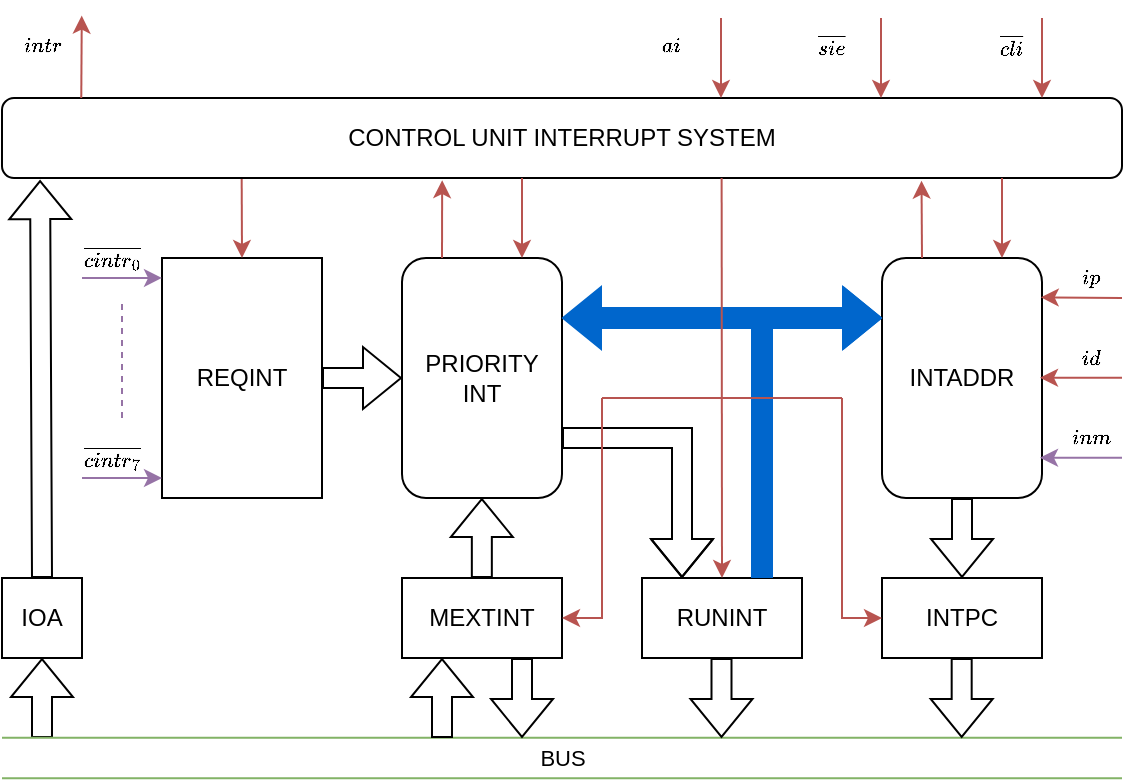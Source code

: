 <mxfile version="24.8.4">
  <diagram name="Page-1" id="qgboC0yW0NJ7pntvo6_7">
    <mxGraphModel dx="1092" dy="603" grid="1" gridSize="10" guides="1" tooltips="1" connect="1" arrows="1" fold="1" page="1" pageScale="1" pageWidth="1169" pageHeight="827" math="1" shadow="0">
      <root>
        <mxCell id="0" />
        <mxCell id="1" parent="0" />
        <mxCell id="w4ypoUHhYFHXSaaBUVkP-3" value="IOA" style="rounded=0;whiteSpace=wrap;html=1;" parent="1" vertex="1">
          <mxGeometry x="40" y="680" width="40" height="40" as="geometry" />
        </mxCell>
        <mxCell id="w4ypoUHhYFHXSaaBUVkP-5" value="" style="shape=flexArrow;endArrow=classic;html=1;rounded=0;entryX=0.5;entryY=1;entryDx=0;entryDy=0;" parent="1" target="w4ypoUHhYFHXSaaBUVkP-3" edge="1">
          <mxGeometry width="50" height="50" relative="1" as="geometry">
            <mxPoint x="60" y="760" as="sourcePoint" />
            <mxPoint x="-150" y="810" as="targetPoint" />
          </mxGeometry>
        </mxCell>
        <mxCell id="w4ypoUHhYFHXSaaBUVkP-6" value="" style="shape=flexArrow;endArrow=classic;html=1;rounded=0;exitX=0.5;exitY=0;exitDx=0;exitDy=0;entryX=0.034;entryY=1.027;entryDx=0;entryDy=0;entryPerimeter=0;" parent="1" source="w4ypoUHhYFHXSaaBUVkP-3" target="9uRrj2Ei5iFGlI9T22YE-1" edge="1">
          <mxGeometry width="50" height="50" relative="1" as="geometry">
            <mxPoint x="-200" y="860" as="sourcePoint" />
            <mxPoint x="60.0" y="640.0" as="targetPoint" />
          </mxGeometry>
        </mxCell>
        <mxCell id="w4ypoUHhYFHXSaaBUVkP-34" value="BUS" style="shape=link;html=1;rounded=0;width=20.286;fillColor=#d5e8d4;strokeColor=#82b366;shadow=0;flowAnimation=0;targetPerimeterSpacing=6;sourcePerimeterSpacing=6;endSize=10;startSize=10;strokeWidth=1;" parent="1" edge="1">
          <mxGeometry width="100" relative="1" as="geometry">
            <mxPoint x="40" y="770" as="sourcePoint" />
            <mxPoint x="600" y="770" as="targetPoint" />
          </mxGeometry>
        </mxCell>
        <mxCell id="9uRrj2Ei5iFGlI9T22YE-1" value="CONTROL UNIT INTERRUPT SYSTEM" style="rounded=1;whiteSpace=wrap;html=1;" vertex="1" parent="1">
          <mxGeometry x="40" y="440" width="560" height="40" as="geometry" />
        </mxCell>
        <mxCell id="9uRrj2Ei5iFGlI9T22YE-2" value="REQ&lt;span style=&quot;background-color: initial;&quot;&gt;INT&lt;/span&gt;" style="rounded=0;whiteSpace=wrap;html=1;" vertex="1" parent="1">
          <mxGeometry x="120" y="520" width="80" height="120" as="geometry" />
        </mxCell>
        <mxCell id="9uRrj2Ei5iFGlI9T22YE-3" value="PRIORITY INT" style="rounded=1;whiteSpace=wrap;html=1;" vertex="1" parent="1">
          <mxGeometry x="240" y="520" width="80" height="120" as="geometry" />
        </mxCell>
        <mxCell id="9uRrj2Ei5iFGlI9T22YE-4" value="MEXTINT" style="rounded=0;whiteSpace=wrap;html=1;" vertex="1" parent="1">
          <mxGeometry x="240" y="680" width="80" height="40" as="geometry" />
        </mxCell>
        <mxCell id="9uRrj2Ei5iFGlI9T22YE-5" value="RUNINT" style="rounded=0;whiteSpace=wrap;html=1;" vertex="1" parent="1">
          <mxGeometry x="360" y="680" width="80" height="40" as="geometry" />
        </mxCell>
        <mxCell id="9uRrj2Ei5iFGlI9T22YE-6" value="&lt;div&gt;INTADDR&lt;/div&gt;" style="rounded=1;whiteSpace=wrap;html=1;" vertex="1" parent="1">
          <mxGeometry x="480" y="520" width="80" height="120" as="geometry" />
        </mxCell>
        <mxCell id="9uRrj2Ei5iFGlI9T22YE-7" value="INTPC" style="rounded=0;whiteSpace=wrap;html=1;" vertex="1" parent="1">
          <mxGeometry x="480" y="680" width="80" height="40" as="geometry" />
        </mxCell>
        <mxCell id="9uRrj2Ei5iFGlI9T22YE-11" value="" style="endArrow=classic;html=1;rounded=0;entryX=0;entryY=0.083;entryDx=0;entryDy=0;entryPerimeter=0;fillColor=#e1d5e7;strokeColor=#9673a6;" edge="1" parent="1" target="9uRrj2Ei5iFGlI9T22YE-2">
          <mxGeometry width="50" height="50" relative="1" as="geometry">
            <mxPoint x="80" y="530" as="sourcePoint" />
            <mxPoint x="220" y="570" as="targetPoint" />
          </mxGeometry>
        </mxCell>
        <mxCell id="9uRrj2Ei5iFGlI9T22YE-12" value="$$\overline{cintr_{0}}$$" style="text;html=1;align=center;verticalAlign=middle;whiteSpace=wrap;rounded=0;fontSize=9;" vertex="1" parent="1">
          <mxGeometry x="80" y="510" width="30" height="20" as="geometry" />
        </mxCell>
        <mxCell id="9uRrj2Ei5iFGlI9T22YE-13" value="" style="endArrow=classic;html=1;rounded=0;entryX=0;entryY=0.083;entryDx=0;entryDy=0;entryPerimeter=0;fillColor=#e1d5e7;strokeColor=#9673a6;" edge="1" parent="1">
          <mxGeometry width="50" height="50" relative="1" as="geometry">
            <mxPoint x="80" y="630" as="sourcePoint" />
            <mxPoint x="120" y="630" as="targetPoint" />
          </mxGeometry>
        </mxCell>
        <mxCell id="9uRrj2Ei5iFGlI9T22YE-14" value="$$\overline{cintr_{7}}$$" style="text;html=1;align=center;verticalAlign=middle;whiteSpace=wrap;rounded=0;fontSize=9;" vertex="1" parent="1">
          <mxGeometry x="80" y="610" width="30" height="20" as="geometry" />
        </mxCell>
        <mxCell id="9uRrj2Ei5iFGlI9T22YE-15" value="" style="endArrow=none;dashed=1;html=1;rounded=0;fillColor=#e1d5e7;strokeColor=#9673a6;" edge="1" parent="1">
          <mxGeometry width="50" height="50" relative="1" as="geometry">
            <mxPoint x="100" y="600" as="sourcePoint" />
            <mxPoint x="100" y="540" as="targetPoint" />
          </mxGeometry>
        </mxCell>
        <mxCell id="9uRrj2Ei5iFGlI9T22YE-16" value="" style="endArrow=classic;html=1;rounded=0;exitX=0.214;exitY=1.012;exitDx=0;exitDy=0;exitPerimeter=0;entryX=0.5;entryY=0;entryDx=0;entryDy=0;fillColor=#f8cecc;strokeColor=#b85450;" edge="1" parent="1" source="9uRrj2Ei5iFGlI9T22YE-1" target="9uRrj2Ei5iFGlI9T22YE-2">
          <mxGeometry width="50" height="50" relative="1" as="geometry">
            <mxPoint x="170" y="580" as="sourcePoint" />
            <mxPoint x="220" y="530" as="targetPoint" />
          </mxGeometry>
        </mxCell>
        <mxCell id="9uRrj2Ei5iFGlI9T22YE-17" value="" style="shape=flexArrow;endArrow=classic;html=1;rounded=0;entryX=0.25;entryY=1;entryDx=0;entryDy=0;" edge="1" parent="1" target="9uRrj2Ei5iFGlI9T22YE-4">
          <mxGeometry width="50" height="50" relative="1" as="geometry">
            <mxPoint x="260" y="760" as="sourcePoint" />
            <mxPoint x="300" y="680" as="targetPoint" />
          </mxGeometry>
        </mxCell>
        <mxCell id="9uRrj2Ei5iFGlI9T22YE-18" value="" style="shape=flexArrow;endArrow=classic;html=1;rounded=0;exitX=0.75;exitY=1;exitDx=0;exitDy=0;" edge="1" parent="1" source="9uRrj2Ei5iFGlI9T22YE-4">
          <mxGeometry width="50" height="50" relative="1" as="geometry">
            <mxPoint x="270" y="770" as="sourcePoint" />
            <mxPoint x="300" y="760" as="targetPoint" />
          </mxGeometry>
        </mxCell>
        <mxCell id="9uRrj2Ei5iFGlI9T22YE-19" value="" style="shape=flexArrow;endArrow=classic;html=1;rounded=0;entryX=0.25;entryY=1;entryDx=0;entryDy=0;" edge="1" parent="1">
          <mxGeometry width="50" height="50" relative="1" as="geometry">
            <mxPoint x="279.92" y="680" as="sourcePoint" />
            <mxPoint x="279.92" y="640" as="targetPoint" />
          </mxGeometry>
        </mxCell>
        <mxCell id="9uRrj2Ei5iFGlI9T22YE-20" value="" style="shape=flexArrow;endArrow=classic;html=1;rounded=0;entryX=0;entryY=0.5;entryDx=0;entryDy=0;exitX=1;exitY=0.5;exitDx=0;exitDy=0;" edge="1" parent="1" source="9uRrj2Ei5iFGlI9T22YE-2" target="9uRrj2Ei5iFGlI9T22YE-3">
          <mxGeometry width="50" height="50" relative="1" as="geometry">
            <mxPoint x="220" y="660" as="sourcePoint" />
            <mxPoint x="220" y="620" as="targetPoint" />
          </mxGeometry>
        </mxCell>
        <mxCell id="9uRrj2Ei5iFGlI9T22YE-21" value="" style="shape=flexArrow;endArrow=classic;html=1;rounded=0;entryX=0.25;entryY=0;entryDx=0;entryDy=0;exitX=1;exitY=0.75;exitDx=0;exitDy=0;" edge="1" parent="1" source="9uRrj2Ei5iFGlI9T22YE-3" target="9uRrj2Ei5iFGlI9T22YE-5">
          <mxGeometry width="50" height="50" relative="1" as="geometry">
            <mxPoint x="390" y="650" as="sourcePoint" />
            <mxPoint x="390" y="610" as="targetPoint" />
            <Array as="points">
              <mxPoint x="380" y="610" />
            </Array>
          </mxGeometry>
        </mxCell>
        <mxCell id="9uRrj2Ei5iFGlI9T22YE-25" value="" style="shape=flexArrow;endArrow=classic;html=1;rounded=0;exitX=0.75;exitY=0;exitDx=0;exitDy=0;entryX=0;entryY=0.25;entryDx=0;entryDy=0;fillColor=#0066CC;strokeColor=#0066CC;" edge="1" parent="1" source="9uRrj2Ei5iFGlI9T22YE-5" target="9uRrj2Ei5iFGlI9T22YE-6">
          <mxGeometry width="50" height="50" relative="1" as="geometry">
            <mxPoint x="310" y="620" as="sourcePoint" />
            <mxPoint x="420" y="520" as="targetPoint" />
            <Array as="points">
              <mxPoint x="420" y="550" />
            </Array>
          </mxGeometry>
        </mxCell>
        <mxCell id="9uRrj2Ei5iFGlI9T22YE-26" value="" style="shape=flexArrow;endArrow=classic;html=1;rounded=0;entryX=1;entryY=0.25;entryDx=0;entryDy=0;fillColor=#0066CC;strokeColor=#0066CC;" edge="1" parent="1" target="9uRrj2Ei5iFGlI9T22YE-3">
          <mxGeometry width="50" height="50" relative="1" as="geometry">
            <mxPoint x="420" y="550" as="sourcePoint" />
            <mxPoint x="360" y="560" as="targetPoint" />
          </mxGeometry>
        </mxCell>
        <mxCell id="9uRrj2Ei5iFGlI9T22YE-27" value="" style="shape=flexArrow;endArrow=classic;html=1;rounded=0;exitX=0.5;exitY=1;exitDx=0;exitDy=0;entryX=0.5;entryY=0;entryDx=0;entryDy=0;" edge="1" parent="1" source="9uRrj2Ei5iFGlI9T22YE-6" target="9uRrj2Ei5iFGlI9T22YE-7">
          <mxGeometry width="50" height="50" relative="1" as="geometry">
            <mxPoint x="450" y="670" as="sourcePoint" />
            <mxPoint x="500" y="620" as="targetPoint" />
          </mxGeometry>
        </mxCell>
        <mxCell id="9uRrj2Ei5iFGlI9T22YE-28" value="" style="shape=flexArrow;endArrow=classic;html=1;rounded=0;exitX=0.5;exitY=1;exitDx=0;exitDy=0;entryX=0.5;entryY=0;entryDx=0;entryDy=0;" edge="1" parent="1">
          <mxGeometry width="50" height="50" relative="1" as="geometry">
            <mxPoint x="519.84" y="720" as="sourcePoint" />
            <mxPoint x="519.84" y="760" as="targetPoint" />
          </mxGeometry>
        </mxCell>
        <mxCell id="9uRrj2Ei5iFGlI9T22YE-29" value="" style="endArrow=classic;html=1;rounded=0;entryX=0.992;entryY=0.164;entryDx=0;entryDy=0;entryPerimeter=0;fillColor=#f8cecc;strokeColor=#b85450;" edge="1" parent="1" target="9uRrj2Ei5iFGlI9T22YE-6">
          <mxGeometry width="50" height="50" relative="1" as="geometry">
            <mxPoint x="600" y="540" as="sourcePoint" />
            <mxPoint x="640" y="540" as="targetPoint" />
          </mxGeometry>
        </mxCell>
        <mxCell id="9uRrj2Ei5iFGlI9T22YE-30" value="" style="endArrow=classic;html=1;rounded=0;entryX=0.992;entryY=0.164;entryDx=0;entryDy=0;entryPerimeter=0;fillColor=#f8cecc;strokeColor=#b85450;" edge="1" parent="1">
          <mxGeometry width="50" height="50" relative="1" as="geometry">
            <mxPoint x="600" y="579.84" as="sourcePoint" />
            <mxPoint x="559" y="579.84" as="targetPoint" />
          </mxGeometry>
        </mxCell>
        <mxCell id="9uRrj2Ei5iFGlI9T22YE-31" value="" style="endArrow=classic;html=1;rounded=0;entryX=0.992;entryY=0.164;entryDx=0;entryDy=0;entryPerimeter=0;fillColor=#e1d5e7;strokeColor=#9673a6;" edge="1" parent="1">
          <mxGeometry width="50" height="50" relative="1" as="geometry">
            <mxPoint x="600" y="619.84" as="sourcePoint" />
            <mxPoint x="559" y="619.84" as="targetPoint" />
          </mxGeometry>
        </mxCell>
        <mxCell id="9uRrj2Ei5iFGlI9T22YE-32" value="$$ip$$" style="text;html=1;align=center;verticalAlign=middle;whiteSpace=wrap;rounded=0;fontSize=9;" vertex="1" parent="1">
          <mxGeometry x="570" y="520" width="30" height="20" as="geometry" />
        </mxCell>
        <mxCell id="9uRrj2Ei5iFGlI9T22YE-33" value="$$id$$" style="text;html=1;align=center;verticalAlign=middle;whiteSpace=wrap;rounded=0;fontSize=9;" vertex="1" parent="1">
          <mxGeometry x="570" y="560" width="30" height="20" as="geometry" />
        </mxCell>
        <mxCell id="9uRrj2Ei5iFGlI9T22YE-34" value="$$inm$$" style="text;html=1;align=center;verticalAlign=middle;whiteSpace=wrap;rounded=0;fontSize=9;" vertex="1" parent="1">
          <mxGeometry x="570" y="600" width="30" height="20" as="geometry" />
        </mxCell>
        <mxCell id="9uRrj2Ei5iFGlI9T22YE-35" value="" style="shape=flexArrow;endArrow=classic;html=1;rounded=0;exitX=0.5;exitY=1;exitDx=0;exitDy=0;entryX=0.5;entryY=0;entryDx=0;entryDy=0;" edge="1" parent="1">
          <mxGeometry width="50" height="50" relative="1" as="geometry">
            <mxPoint x="399.75" y="720" as="sourcePoint" />
            <mxPoint x="399.75" y="760" as="targetPoint" />
          </mxGeometry>
        </mxCell>
        <mxCell id="9uRrj2Ei5iFGlI9T22YE-36" value="" style="endArrow=classic;html=1;rounded=0;exitX=0.25;exitY=0;exitDx=0;exitDy=0;entryX=0.393;entryY=1.027;entryDx=0;entryDy=0;fillColor=#f8cecc;strokeColor=#b85450;entryPerimeter=0;" edge="1" parent="1" source="9uRrj2Ei5iFGlI9T22YE-3" target="9uRrj2Ei5iFGlI9T22YE-1">
          <mxGeometry width="50" height="50" relative="1" as="geometry">
            <mxPoint x="170" y="490" as="sourcePoint" />
            <mxPoint x="170" y="530" as="targetPoint" />
          </mxGeometry>
        </mxCell>
        <mxCell id="9uRrj2Ei5iFGlI9T22YE-37" value="" style="endArrow=classic;html=1;rounded=0;exitX=0.214;exitY=1.012;exitDx=0;exitDy=0;exitPerimeter=0;entryX=0.5;entryY=0;entryDx=0;entryDy=0;fillColor=#f8cecc;strokeColor=#b85450;" edge="1" parent="1">
          <mxGeometry width="50" height="50" relative="1" as="geometry">
            <mxPoint x="540" y="480" as="sourcePoint" />
            <mxPoint x="540" y="520" as="targetPoint" />
          </mxGeometry>
        </mxCell>
        <mxCell id="9uRrj2Ei5iFGlI9T22YE-38" value="" style="endArrow=classic;html=1;rounded=0;exitX=0.214;exitY=1.012;exitDx=0;exitDy=0;exitPerimeter=0;entryX=0.5;entryY=0;entryDx=0;entryDy=0;fillColor=#f8cecc;strokeColor=#b85450;" edge="1" parent="1">
          <mxGeometry width="50" height="50" relative="1" as="geometry">
            <mxPoint x="300" y="480" as="sourcePoint" />
            <mxPoint x="300" y="520" as="targetPoint" />
          </mxGeometry>
        </mxCell>
        <mxCell id="9uRrj2Ei5iFGlI9T22YE-39" value="" style="endArrow=classic;html=1;rounded=0;exitX=0.25;exitY=0;exitDx=0;exitDy=0;entryX=0.821;entryY=1.033;entryDx=0;entryDy=0;fillColor=#f8cecc;strokeColor=#b85450;entryPerimeter=0;" edge="1" parent="1" target="9uRrj2Ei5iFGlI9T22YE-1">
          <mxGeometry width="50" height="50" relative="1" as="geometry">
            <mxPoint x="500" y="520" as="sourcePoint" />
            <mxPoint x="501" y="483" as="targetPoint" />
          </mxGeometry>
        </mxCell>
        <mxCell id="9uRrj2Ei5iFGlI9T22YE-40" value="" style="endArrow=classic;html=1;rounded=0;exitX=0.214;exitY=1.012;exitDx=0;exitDy=0;exitPerimeter=0;entryX=0.5;entryY=0;entryDx=0;entryDy=0;fillColor=#f8cecc;strokeColor=#b85450;" edge="1" parent="1" target="9uRrj2Ei5iFGlI9T22YE-5">
          <mxGeometry width="50" height="50" relative="1" as="geometry">
            <mxPoint x="399.82" y="480" as="sourcePoint" />
            <mxPoint x="399.82" y="520" as="targetPoint" />
          </mxGeometry>
        </mxCell>
        <mxCell id="9uRrj2Ei5iFGlI9T22YE-43" value="" style="endArrow=none;html=1;rounded=0;fillColor=#f8cecc;strokeColor=#b85450;" edge="1" parent="1">
          <mxGeometry width="50" height="50" relative="1" as="geometry">
            <mxPoint x="340" y="590" as="sourcePoint" />
            <mxPoint x="460" y="590" as="targetPoint" />
          </mxGeometry>
        </mxCell>
        <mxCell id="9uRrj2Ei5iFGlI9T22YE-44" value="" style="endArrow=classic;html=1;rounded=0;exitX=0.214;exitY=1.012;exitDx=0;exitDy=0;exitPerimeter=0;entryX=0;entryY=0.5;entryDx=0;entryDy=0;fillColor=#f8cecc;strokeColor=#b85450;" edge="1" parent="1" target="9uRrj2Ei5iFGlI9T22YE-7">
          <mxGeometry width="50" height="50" relative="1" as="geometry">
            <mxPoint x="460" y="590" as="sourcePoint" />
            <mxPoint x="460" y="630" as="targetPoint" />
            <Array as="points">
              <mxPoint x="460" y="700" />
            </Array>
          </mxGeometry>
        </mxCell>
        <mxCell id="9uRrj2Ei5iFGlI9T22YE-45" value="" style="endArrow=classic;html=1;rounded=0;exitX=0.214;exitY=1.012;exitDx=0;exitDy=0;exitPerimeter=0;entryX=1;entryY=0.5;entryDx=0;entryDy=0;fillColor=#f8cecc;strokeColor=#b85450;" edge="1" parent="1" target="9uRrj2Ei5iFGlI9T22YE-4">
          <mxGeometry width="50" height="50" relative="1" as="geometry">
            <mxPoint x="340" y="590" as="sourcePoint" />
            <mxPoint x="340" y="630" as="targetPoint" />
            <Array as="points">
              <mxPoint x="340" y="700" />
            </Array>
          </mxGeometry>
        </mxCell>
        <mxCell id="9uRrj2Ei5iFGlI9T22YE-46" value="" style="endArrow=classic;html=1;rounded=0;exitX=0.071;exitY=0.03;exitDx=0;exitDy=0;exitPerimeter=0;fillColor=#f8cecc;strokeColor=#b85450;" edge="1" parent="1">
          <mxGeometry width="50" height="50" relative="1" as="geometry">
            <mxPoint x="79.64" y="440.0" as="sourcePoint" />
            <mxPoint x="79.88" y="398.8" as="targetPoint" />
          </mxGeometry>
        </mxCell>
        <mxCell id="9uRrj2Ei5iFGlI9T22YE-47" value="$$intr$$" style="text;html=1;align=center;verticalAlign=middle;whiteSpace=wrap;rounded=0;fontSize=9;" vertex="1" parent="1">
          <mxGeometry x="45" y="404" width="30" height="20" as="geometry" />
        </mxCell>
        <mxCell id="9uRrj2Ei5iFGlI9T22YE-48" value="" style="endArrow=classic;html=1;rounded=0;fillColor=#f8cecc;strokeColor=#b85450;entryX=0.964;entryY=-0.014;entryDx=0;entryDy=0;entryPerimeter=0;" edge="1" parent="1">
          <mxGeometry width="50" height="50" relative="1" as="geometry">
            <mxPoint x="560" y="400" as="sourcePoint" />
            <mxPoint x="560.0" y="440.0" as="targetPoint" />
          </mxGeometry>
        </mxCell>
        <mxCell id="9uRrj2Ei5iFGlI9T22YE-50" value="" style="endArrow=classic;html=1;rounded=0;fillColor=#f8cecc;strokeColor=#b85450;entryX=0.964;entryY=-0.014;entryDx=0;entryDy=0;entryPerimeter=0;" edge="1" parent="1">
          <mxGeometry width="50" height="50" relative="1" as="geometry">
            <mxPoint x="479.5" y="400" as="sourcePoint" />
            <mxPoint x="479.5" y="440.0" as="targetPoint" />
          </mxGeometry>
        </mxCell>
        <mxCell id="9uRrj2Ei5iFGlI9T22YE-51" value="$$\overline{cli}$$" style="text;html=1;align=center;verticalAlign=middle;whiteSpace=wrap;rounded=0;fontSize=9;" vertex="1" parent="1">
          <mxGeometry x="530" y="404" width="30" height="20" as="geometry" />
        </mxCell>
        <mxCell id="9uRrj2Ei5iFGlI9T22YE-52" value="$$\overline{sie}$$" style="text;html=1;align=center;verticalAlign=middle;whiteSpace=wrap;rounded=0;fontSize=9;" vertex="1" parent="1">
          <mxGeometry x="440" y="404" width="30" height="20" as="geometry" />
        </mxCell>
        <mxCell id="9uRrj2Ei5iFGlI9T22YE-53" value="" style="endArrow=classic;html=1;rounded=0;fillColor=#f8cecc;strokeColor=#b85450;entryX=0.964;entryY=-0.014;entryDx=0;entryDy=0;entryPerimeter=0;" edge="1" parent="1">
          <mxGeometry width="50" height="50" relative="1" as="geometry">
            <mxPoint x="399.5" y="400" as="sourcePoint" />
            <mxPoint x="399.5" y="440.0" as="targetPoint" />
          </mxGeometry>
        </mxCell>
        <mxCell id="9uRrj2Ei5iFGlI9T22YE-54" value="$$ai$$" style="text;html=1;align=center;verticalAlign=middle;whiteSpace=wrap;rounded=0;fontSize=9;" vertex="1" parent="1">
          <mxGeometry x="360" y="404" width="30" height="20" as="geometry" />
        </mxCell>
      </root>
    </mxGraphModel>
  </diagram>
</mxfile>
